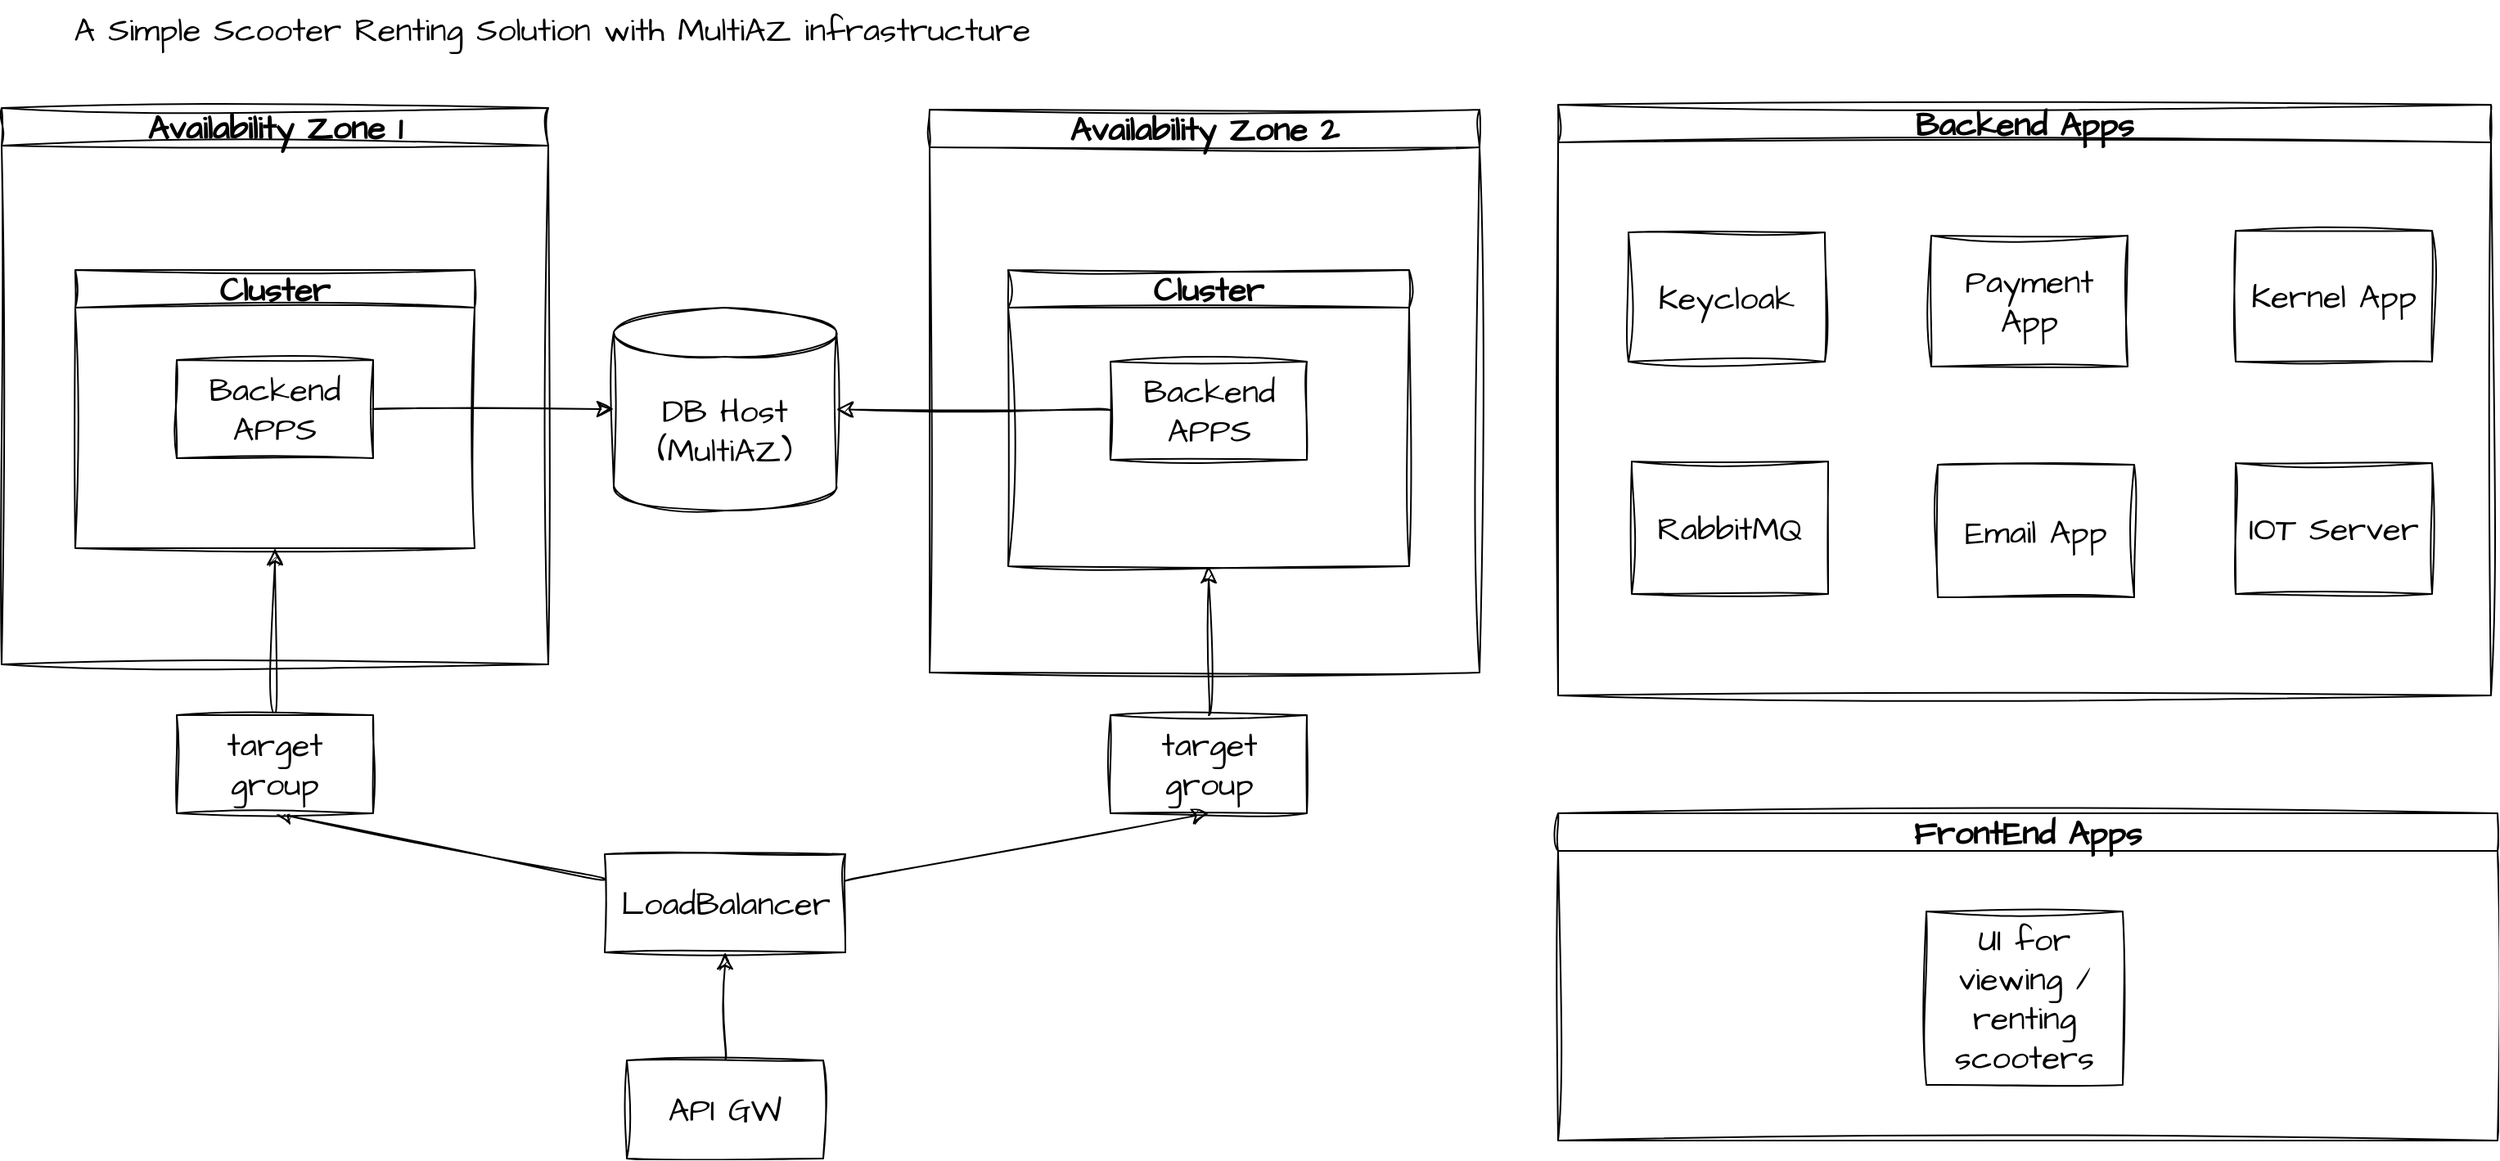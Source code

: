 <mxfile version="22.1.11" type="device">
  <diagram name="Page-1" id="KbigeE1vw1PCUcF9p_9e">
    <mxGraphModel dx="1162" dy="404" grid="0" gridSize="10" guides="1" tooltips="1" connect="1" arrows="1" fold="1" page="0" pageScale="1" pageWidth="827" pageHeight="1169" math="0" shadow="0">
      <root>
        <mxCell id="0" />
        <mxCell id="1" parent="0" />
        <mxCell id="kelY_Fj9Jdq7wEPftPaH-45" style="edgeStyle=none;curved=1;rounded=0;sketch=1;hachureGap=4;jiggle=2;curveFitting=1;orthogonalLoop=1;jettySize=auto;html=1;entryX=0.5;entryY=1;entryDx=0;entryDy=0;fontFamily=Architects Daughter;fontSource=https%3A%2F%2Ffonts.googleapis.com%2Fcss%3Ffamily%3DArchitects%2BDaughter;fontSize=16;startSize=8;endSize=8;" parent="1" source="kelY_Fj9Jdq7wEPftPaH-14" target="kelY_Fj9Jdq7wEPftPaH-43" edge="1">
          <mxGeometry relative="1" as="geometry" />
        </mxCell>
        <mxCell id="kelY_Fj9Jdq7wEPftPaH-46" style="edgeStyle=none;curved=1;rounded=0;sketch=1;hachureGap=4;jiggle=2;curveFitting=1;orthogonalLoop=1;jettySize=auto;html=1;entryX=0.5;entryY=1;entryDx=0;entryDy=0;fontFamily=Architects Daughter;fontSource=https%3A%2F%2Ffonts.googleapis.com%2Fcss%3Ffamily%3DArchitects%2BDaughter;fontSize=16;startSize=8;endSize=8;" parent="1" source="kelY_Fj9Jdq7wEPftPaH-14" target="kelY_Fj9Jdq7wEPftPaH-44" edge="1">
          <mxGeometry relative="1" as="geometry" />
        </mxCell>
        <mxCell id="kelY_Fj9Jdq7wEPftPaH-14" value="LoadBalancer" style="rounded=0;whiteSpace=wrap;html=1;sketch=1;hachureGap=4;jiggle=2;curveFitting=1;fontFamily=Architects Daughter;fontSource=https%3A%2F%2Ffonts.googleapis.com%2Fcss%3Ffamily%3DArchitects%2BDaughter;fontSize=20;" parent="1" vertex="1">
          <mxGeometry x="130.5" y="596" width="147" height="60" as="geometry" />
        </mxCell>
        <mxCell id="kelY_Fj9Jdq7wEPftPaH-23" style="edgeStyle=none;curved=1;rounded=0;sketch=1;hachureGap=4;jiggle=2;curveFitting=1;orthogonalLoop=1;jettySize=auto;html=1;exitX=0.5;exitY=0;exitDx=0;exitDy=0;fontFamily=Architects Daughter;fontSource=https%3A%2F%2Ffonts.googleapis.com%2Fcss%3Ffamily%3DArchitects%2BDaughter;fontSize=16;startSize=8;endSize=8;" parent="1" source="kelY_Fj9Jdq7wEPftPaH-14" target="kelY_Fj9Jdq7wEPftPaH-14" edge="1">
          <mxGeometry relative="1" as="geometry" />
        </mxCell>
        <mxCell id="kelY_Fj9Jdq7wEPftPaH-8" value="DB Host (MultiAZ)" style="shape=cylinder3;whiteSpace=wrap;html=1;boundedLbl=1;backgroundOutline=1;size=15;sketch=1;hachureGap=4;jiggle=2;curveFitting=1;fontFamily=Architects Daughter;fontSource=https%3A%2F%2Ffonts.googleapis.com%2Fcss%3Ffamily%3DArchitects%2BDaughter;fontSize=20;" parent="1" vertex="1">
          <mxGeometry x="136" y="262" width="136" height="124" as="geometry" />
        </mxCell>
        <mxCell id="kelY_Fj9Jdq7wEPftPaH-58" style="edgeStyle=none;curved=1;rounded=0;sketch=1;hachureGap=4;jiggle=2;curveFitting=1;orthogonalLoop=1;jettySize=auto;html=1;entryX=0.5;entryY=1;entryDx=0;entryDy=0;fontFamily=Architects Daughter;fontSource=https%3A%2F%2Ffonts.googleapis.com%2Fcss%3Ffamily%3DArchitects%2BDaughter;fontSize=16;startSize=8;endSize=8;" parent="1" source="kelY_Fj9Jdq7wEPftPaH-43" target="kelY_Fj9Jdq7wEPftPaH-52" edge="1">
          <mxGeometry relative="1" as="geometry" />
        </mxCell>
        <mxCell id="kelY_Fj9Jdq7wEPftPaH-43" value="target group" style="rounded=0;whiteSpace=wrap;html=1;sketch=1;hachureGap=4;jiggle=2;curveFitting=1;fontFamily=Architects Daughter;fontSource=https%3A%2F%2Ffonts.googleapis.com%2Fcss%3Ffamily%3DArchitects%2BDaughter;fontSize=20;" parent="1" vertex="1">
          <mxGeometry x="-131" y="511" width="120" height="60" as="geometry" />
        </mxCell>
        <mxCell id="kelY_Fj9Jdq7wEPftPaH-59" style="edgeStyle=none;curved=1;rounded=0;sketch=1;hachureGap=4;jiggle=2;curveFitting=1;orthogonalLoop=1;jettySize=auto;html=1;entryX=0.5;entryY=1;entryDx=0;entryDy=0;fontFamily=Architects Daughter;fontSource=https%3A%2F%2Ffonts.googleapis.com%2Fcss%3Ffamily%3DArchitects%2BDaughter;fontSize=16;startSize=8;endSize=8;" parent="1" source="kelY_Fj9Jdq7wEPftPaH-44" target="kelY_Fj9Jdq7wEPftPaH-55" edge="1">
          <mxGeometry relative="1" as="geometry" />
        </mxCell>
        <mxCell id="kelY_Fj9Jdq7wEPftPaH-44" value="target group" style="rounded=0;whiteSpace=wrap;html=1;sketch=1;hachureGap=4;jiggle=2;curveFitting=1;fontFamily=Architects Daughter;fontSource=https%3A%2F%2Ffonts.googleapis.com%2Fcss%3Ffamily%3DArchitects%2BDaughter;fontSize=20;" parent="1" vertex="1">
          <mxGeometry x="439.5" y="511" width="120" height="60" as="geometry" />
        </mxCell>
        <mxCell id="kelY_Fj9Jdq7wEPftPaH-48" value="Availability Zone 1" style="swimlane;whiteSpace=wrap;html=1;sketch=1;hachureGap=4;jiggle=2;curveFitting=1;fontFamily=Architects Daughter;fontSource=https%3A%2F%2Ffonts.googleapis.com%2Fcss%3Ffamily%3DArchitects%2BDaughter;fontSize=20;" parent="1" vertex="1">
          <mxGeometry x="-238" y="140" width="334" height="340" as="geometry" />
        </mxCell>
        <mxCell id="kelY_Fj9Jdq7wEPftPaH-52" value="Cluster" style="swimlane;whiteSpace=wrap;html=1;sketch=1;hachureGap=4;jiggle=2;curveFitting=1;fontFamily=Architects Daughter;fontSource=https%3A%2F%2Ffonts.googleapis.com%2Fcss%3Ffamily%3DArchitects%2BDaughter;fontSize=20;" parent="kelY_Fj9Jdq7wEPftPaH-48" vertex="1">
          <mxGeometry x="45" y="99" width="244" height="170" as="geometry" />
        </mxCell>
        <mxCell id="kelY_Fj9Jdq7wEPftPaH-56" value="Backend APPS" style="rounded=0;whiteSpace=wrap;html=1;sketch=1;hachureGap=4;jiggle=2;curveFitting=1;fontFamily=Architects Daughter;fontSource=https%3A%2F%2Ffonts.googleapis.com%2Fcss%3Ffamily%3DArchitects%2BDaughter;fontSize=20;" parent="kelY_Fj9Jdq7wEPftPaH-52" vertex="1">
          <mxGeometry x="62" y="55" width="120" height="60" as="geometry" />
        </mxCell>
        <mxCell id="kelY_Fj9Jdq7wEPftPaH-54" value="Availability Zone 2" style="swimlane;whiteSpace=wrap;html=1;sketch=1;hachureGap=4;jiggle=2;curveFitting=1;fontFamily=Architects Daughter;fontSource=https%3A%2F%2Ffonts.googleapis.com%2Fcss%3Ffamily%3DArchitects%2BDaughter;fontSize=20;" parent="1" vertex="1">
          <mxGeometry x="329" y="141" width="336" height="344" as="geometry" />
        </mxCell>
        <mxCell id="kelY_Fj9Jdq7wEPftPaH-55" value="Cluster" style="swimlane;whiteSpace=wrap;html=1;sketch=1;hachureGap=4;jiggle=2;curveFitting=1;fontFamily=Architects Daughter;fontSource=https%3A%2F%2Ffonts.googleapis.com%2Fcss%3Ffamily%3DArchitects%2BDaughter;fontSize=20;" parent="kelY_Fj9Jdq7wEPftPaH-54" vertex="1">
          <mxGeometry x="48" y="98" width="245" height="181" as="geometry" />
        </mxCell>
        <mxCell id="kelY_Fj9Jdq7wEPftPaH-57" value="Backend APPS" style="rounded=0;whiteSpace=wrap;html=1;sketch=1;hachureGap=4;jiggle=2;curveFitting=1;fontFamily=Architects Daughter;fontSource=https%3A%2F%2Ffonts.googleapis.com%2Fcss%3Ffamily%3DArchitects%2BDaughter;fontSize=20;" parent="kelY_Fj9Jdq7wEPftPaH-55" vertex="1">
          <mxGeometry x="62.5" y="56" width="120" height="60" as="geometry" />
        </mxCell>
        <mxCell id="kelY_Fj9Jdq7wEPftPaH-61" style="edgeStyle=none;curved=1;rounded=0;sketch=1;hachureGap=4;jiggle=2;curveFitting=1;orthogonalLoop=1;jettySize=auto;html=1;entryX=0.5;entryY=1;entryDx=0;entryDy=0;fontFamily=Architects Daughter;fontSource=https%3A%2F%2Ffonts.googleapis.com%2Fcss%3Ffamily%3DArchitects%2BDaughter;fontSize=16;startSize=8;endSize=8;" parent="1" source="kelY_Fj9Jdq7wEPftPaH-60" target="kelY_Fj9Jdq7wEPftPaH-14" edge="1">
          <mxGeometry relative="1" as="geometry" />
        </mxCell>
        <mxCell id="kelY_Fj9Jdq7wEPftPaH-60" value="API GW" style="rounded=0;whiteSpace=wrap;html=1;sketch=1;hachureGap=4;jiggle=2;curveFitting=1;fontFamily=Architects Daughter;fontSource=https%3A%2F%2Ffonts.googleapis.com%2Fcss%3Ffamily%3DArchitects%2BDaughter;fontSize=20;" parent="1" vertex="1">
          <mxGeometry x="144" y="722" width="120" height="60" as="geometry" />
        </mxCell>
        <mxCell id="kelY_Fj9Jdq7wEPftPaH-63" style="edgeStyle=none;curved=1;rounded=0;sketch=1;hachureGap=4;jiggle=2;curveFitting=1;orthogonalLoop=1;jettySize=auto;html=1;fontFamily=Architects Daughter;fontSource=https%3A%2F%2Ffonts.googleapis.com%2Fcss%3Ffamily%3DArchitects%2BDaughter;fontSize=16;startSize=8;endSize=8;" parent="1" source="kelY_Fj9Jdq7wEPftPaH-57" target="kelY_Fj9Jdq7wEPftPaH-8" edge="1">
          <mxGeometry relative="1" as="geometry" />
        </mxCell>
        <mxCell id="kelY_Fj9Jdq7wEPftPaH-64" style="edgeStyle=none;curved=1;rounded=0;sketch=1;hachureGap=4;jiggle=2;curveFitting=1;orthogonalLoop=1;jettySize=auto;html=1;fontFamily=Architects Daughter;fontSource=https%3A%2F%2Ffonts.googleapis.com%2Fcss%3Ffamily%3DArchitects%2BDaughter;fontSize=16;startSize=8;endSize=8;" parent="1" source="kelY_Fj9Jdq7wEPftPaH-56" target="kelY_Fj9Jdq7wEPftPaH-8" edge="1">
          <mxGeometry relative="1" as="geometry" />
        </mxCell>
        <mxCell id="kelY_Fj9Jdq7wEPftPaH-70" value="A Simple Scooter Renting Solution with MultiAZ infrastructure" style="text;html=1;align=center;verticalAlign=middle;resizable=0;points=[];autosize=1;strokeColor=none;fillColor=none;fontSize=20;fontFamily=Architects Daughter;" parent="1" vertex="1">
          <mxGeometry x="-204" y="74" width="603" height="36" as="geometry" />
        </mxCell>
        <mxCell id="Y6TcZ-EqyhL7VvHh9IKG-1" value="Backend Apps" style="swimlane;whiteSpace=wrap;html=1;sketch=1;hachureGap=4;jiggle=2;curveFitting=1;fontFamily=Architects Daughter;fontSource=https%3A%2F%2Ffonts.googleapis.com%2Fcss%3Ffamily%3DArchitects%2BDaughter;fontSize=20;" parent="1" vertex="1">
          <mxGeometry x="713" y="138" width="570" height="361" as="geometry" />
        </mxCell>
        <mxCell id="Y6TcZ-EqyhL7VvHh9IKG-3" value="Payment App" style="rounded=0;whiteSpace=wrap;html=1;sketch=1;hachureGap=4;jiggle=2;curveFitting=1;fontFamily=Architects Daughter;fontSource=https%3A%2F%2Ffonts.googleapis.com%2Fcss%3Ffamily%3DArchitects%2BDaughter;fontSize=20;" parent="Y6TcZ-EqyhL7VvHh9IKG-1" vertex="1">
          <mxGeometry x="228" y="80" width="120" height="80" as="geometry" />
        </mxCell>
        <mxCell id="Y6TcZ-EqyhL7VvHh9IKG-5" value="Kernel App" style="rounded=0;whiteSpace=wrap;html=1;sketch=1;hachureGap=4;jiggle=2;curveFitting=1;fontFamily=Architects Daughter;fontSource=https%3A%2F%2Ffonts.googleapis.com%2Fcss%3Ffamily%3DArchitects%2BDaughter;fontSize=20;" parent="Y6TcZ-EqyhL7VvHh9IKG-1" vertex="1">
          <mxGeometry x="414" y="77" width="120" height="80" as="geometry" />
        </mxCell>
        <mxCell id="Y6TcZ-EqyhL7VvHh9IKG-11" value="Keycloak" style="rounded=0;whiteSpace=wrap;html=1;sketch=1;hachureGap=4;jiggle=2;curveFitting=1;fontFamily=Architects Daughter;fontSource=https%3A%2F%2Ffonts.googleapis.com%2Fcss%3Ffamily%3DArchitects%2BDaughter;fontSize=20;" parent="Y6TcZ-EqyhL7VvHh9IKG-1" vertex="1">
          <mxGeometry x="43" y="78" width="120" height="79" as="geometry" />
        </mxCell>
        <mxCell id="IVwbU-JVH3mQhV7LAEjL-3" value="Email App" style="rounded=0;whiteSpace=wrap;html=1;sketch=1;hachureGap=4;jiggle=2;curveFitting=1;fontFamily=Architects Daughter;fontSource=https%3A%2F%2Ffonts.googleapis.com%2Fcss%3Ffamily%3DArchitects%2BDaughter;fontSize=20;" parent="Y6TcZ-EqyhL7VvHh9IKG-1" vertex="1">
          <mxGeometry x="232" y="220" width="120" height="81" as="geometry" />
        </mxCell>
        <mxCell id="IVwbU-JVH3mQhV7LAEjL-2" value="RabbitMQ" style="rounded=0;whiteSpace=wrap;html=1;sketch=1;hachureGap=4;jiggle=2;curveFitting=1;fontFamily=Architects Daughter;fontSource=https%3A%2F%2Ffonts.googleapis.com%2Fcss%3Ffamily%3DArchitects%2BDaughter;fontSize=20;" parent="Y6TcZ-EqyhL7VvHh9IKG-1" vertex="1">
          <mxGeometry x="45" y="218" width="120" height="81" as="geometry" />
        </mxCell>
        <mxCell id="jYloa2AJF9miPBJ2e1js-1" value="IOT Server" style="rounded=0;whiteSpace=wrap;html=1;sketch=1;hachureGap=4;jiggle=2;curveFitting=1;fontFamily=Architects Daughter;fontSource=https%3A%2F%2Ffonts.googleapis.com%2Fcss%3Ffamily%3DArchitects%2BDaughter;fontSize=20;" vertex="1" parent="Y6TcZ-EqyhL7VvHh9IKG-1">
          <mxGeometry x="414" y="219" width="120" height="80" as="geometry" />
        </mxCell>
        <mxCell id="Y6TcZ-EqyhL7VvHh9IKG-7" value="FrontEnd Apps" style="swimlane;whiteSpace=wrap;html=1;sketch=1;hachureGap=4;jiggle=2;curveFitting=1;fontFamily=Architects Daughter;fontSource=https%3A%2F%2Ffonts.googleapis.com%2Fcss%3Ffamily%3DArchitects%2BDaughter;fontSize=20;" parent="1" vertex="1">
          <mxGeometry x="713" y="571" width="574" height="200" as="geometry" />
        </mxCell>
        <mxCell id="Y6TcZ-EqyhL7VvHh9IKG-8" value="UI for viewing / renting scooters" style="rounded=0;whiteSpace=wrap;html=1;sketch=1;hachureGap=4;jiggle=2;curveFitting=1;fontFamily=Architects Daughter;fontSource=https%3A%2F%2Ffonts.googleapis.com%2Fcss%3Ffamily%3DArchitects%2BDaughter;fontSize=20;" parent="Y6TcZ-EqyhL7VvHh9IKG-7" vertex="1">
          <mxGeometry x="225" y="60" width="120" height="106" as="geometry" />
        </mxCell>
      </root>
    </mxGraphModel>
  </diagram>
</mxfile>
